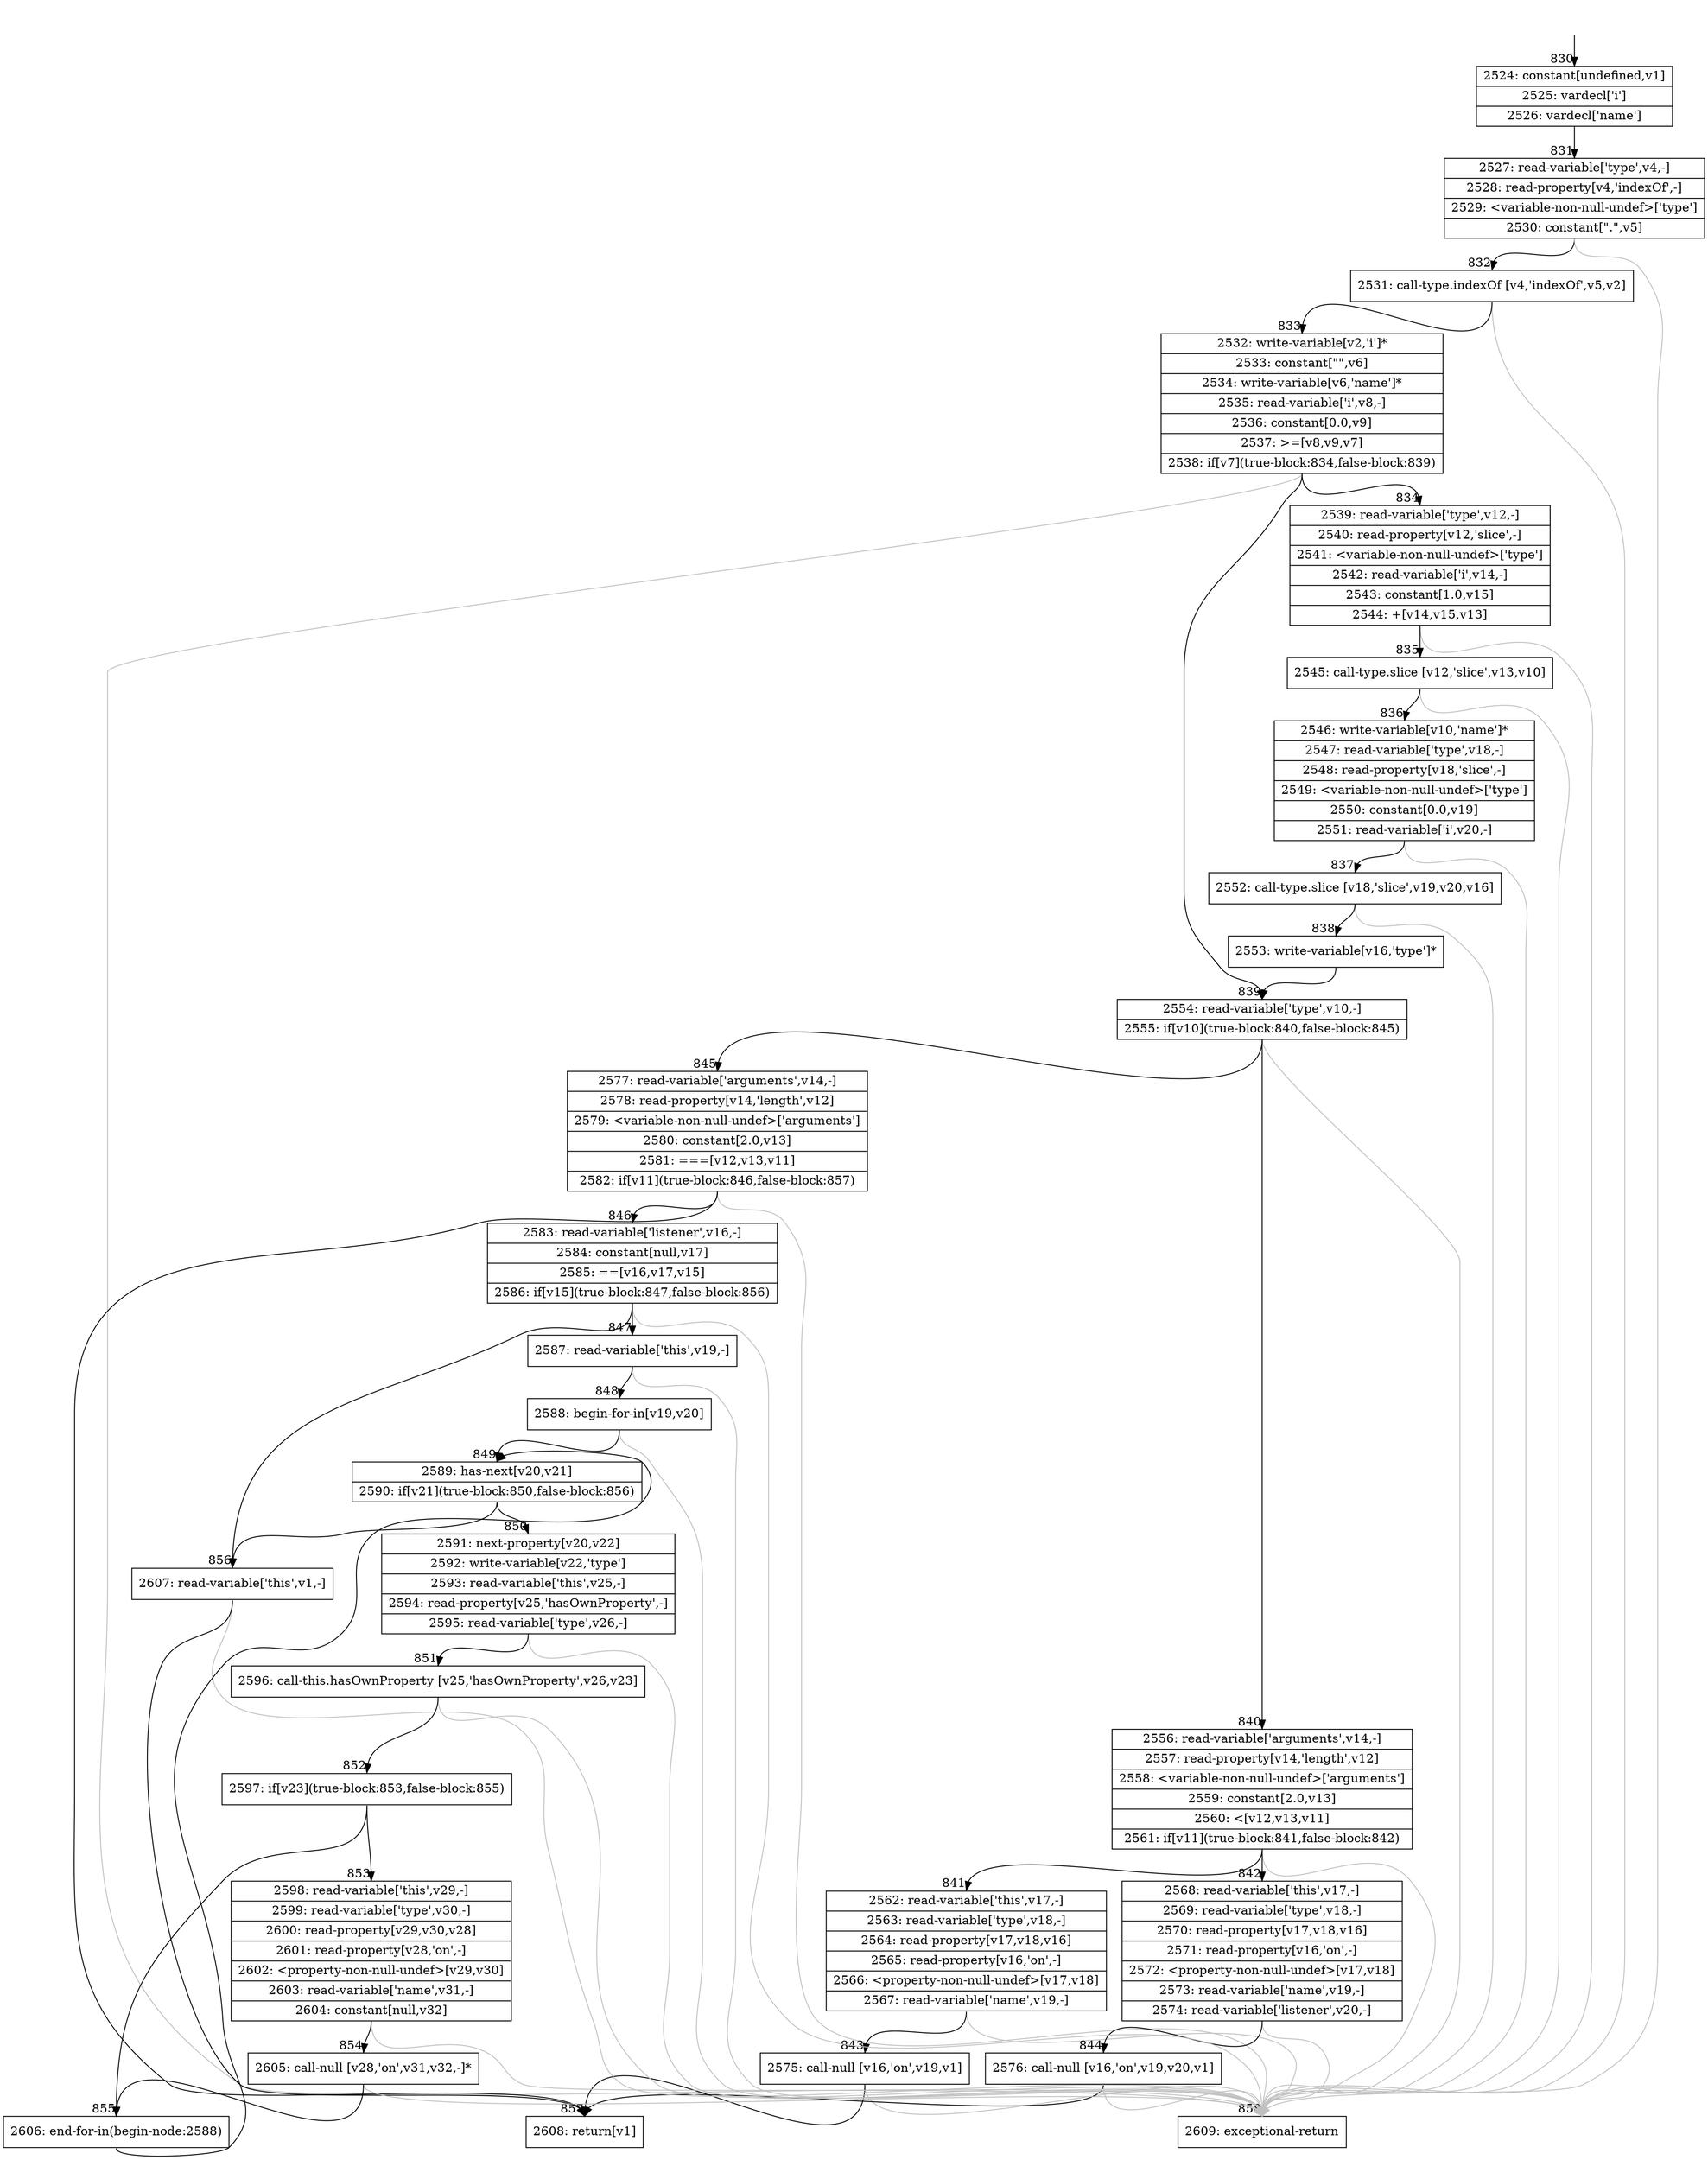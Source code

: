 digraph {
rankdir="TD"
BB_entry81[shape=none,label=""];
BB_entry81 -> BB830 [tailport=s, headport=n, headlabel="    830"]
BB830 [shape=record label="{2524: constant[undefined,v1]|2525: vardecl['i']|2526: vardecl['name']}" ] 
BB830 -> BB831 [tailport=s, headport=n, headlabel="      831"]
BB831 [shape=record label="{2527: read-variable['type',v4,-]|2528: read-property[v4,'indexOf',-]|2529: \<variable-non-null-undef\>['type']|2530: constant[\".\",v5]}" ] 
BB831 -> BB832 [tailport=s, headport=n, headlabel="      832"]
BB831 -> BB858 [tailport=s, headport=n, color=gray, headlabel="      858"]
BB832 [shape=record label="{2531: call-type.indexOf [v4,'indexOf',v5,v2]}" ] 
BB832 -> BB833 [tailport=s, headport=n, headlabel="      833"]
BB832 -> BB858 [tailport=s, headport=n, color=gray]
BB833 [shape=record label="{2532: write-variable[v2,'i']*|2533: constant[\"\",v6]|2534: write-variable[v6,'name']*|2535: read-variable['i',v8,-]|2536: constant[0.0,v9]|2537: \>=[v8,v9,v7]|2538: if[v7](true-block:834,false-block:839)}" ] 
BB833 -> BB834 [tailport=s, headport=n, headlabel="      834"]
BB833 -> BB839 [tailport=s, headport=n, headlabel="      839"]
BB833 -> BB858 [tailport=s, headport=n, color=gray]
BB834 [shape=record label="{2539: read-variable['type',v12,-]|2540: read-property[v12,'slice',-]|2541: \<variable-non-null-undef\>['type']|2542: read-variable['i',v14,-]|2543: constant[1.0,v15]|2544: +[v14,v15,v13]}" ] 
BB834 -> BB835 [tailport=s, headport=n, headlabel="      835"]
BB834 -> BB858 [tailport=s, headport=n, color=gray]
BB835 [shape=record label="{2545: call-type.slice [v12,'slice',v13,v10]}" ] 
BB835 -> BB836 [tailport=s, headport=n, headlabel="      836"]
BB835 -> BB858 [tailport=s, headport=n, color=gray]
BB836 [shape=record label="{2546: write-variable[v10,'name']*|2547: read-variable['type',v18,-]|2548: read-property[v18,'slice',-]|2549: \<variable-non-null-undef\>['type']|2550: constant[0.0,v19]|2551: read-variable['i',v20,-]}" ] 
BB836 -> BB837 [tailport=s, headport=n, headlabel="      837"]
BB836 -> BB858 [tailport=s, headport=n, color=gray]
BB837 [shape=record label="{2552: call-type.slice [v18,'slice',v19,v20,v16]}" ] 
BB837 -> BB838 [tailport=s, headport=n, headlabel="      838"]
BB837 -> BB858 [tailport=s, headport=n, color=gray]
BB838 [shape=record label="{2553: write-variable[v16,'type']*}" ] 
BB838 -> BB839 [tailport=s, headport=n]
BB839 [shape=record label="{2554: read-variable['type',v10,-]|2555: if[v10](true-block:840,false-block:845)}" ] 
BB839 -> BB840 [tailport=s, headport=n, headlabel="      840"]
BB839 -> BB845 [tailport=s, headport=n, headlabel="      845"]
BB839 -> BB858 [tailport=s, headport=n, color=gray]
BB840 [shape=record label="{2556: read-variable['arguments',v14,-]|2557: read-property[v14,'length',v12]|2558: \<variable-non-null-undef\>['arguments']|2559: constant[2.0,v13]|2560: \<[v12,v13,v11]|2561: if[v11](true-block:841,false-block:842)}" ] 
BB840 -> BB841 [tailport=s, headport=n, headlabel="      841"]
BB840 -> BB842 [tailport=s, headport=n, headlabel="      842"]
BB840 -> BB858 [tailport=s, headport=n, color=gray]
BB841 [shape=record label="{2562: read-variable['this',v17,-]|2563: read-variable['type',v18,-]|2564: read-property[v17,v18,v16]|2565: read-property[v16,'on',-]|2566: \<property-non-null-undef\>[v17,v18]|2567: read-variable['name',v19,-]}" ] 
BB841 -> BB843 [tailport=s, headport=n, headlabel="      843"]
BB841 -> BB858 [tailport=s, headport=n, color=gray]
BB842 [shape=record label="{2568: read-variable['this',v17,-]|2569: read-variable['type',v18,-]|2570: read-property[v17,v18,v16]|2571: read-property[v16,'on',-]|2572: \<property-non-null-undef\>[v17,v18]|2573: read-variable['name',v19,-]|2574: read-variable['listener',v20,-]}" ] 
BB842 -> BB844 [tailport=s, headport=n, headlabel="      844"]
BB842 -> BB858 [tailport=s, headport=n, color=gray]
BB843 [shape=record label="{2575: call-null [v16,'on',v19,v1]}" ] 
BB843 -> BB857 [tailport=s, headport=n, headlabel="      857"]
BB843 -> BB858 [tailport=s, headport=n, color=gray]
BB844 [shape=record label="{2576: call-null [v16,'on',v19,v20,v1]}" ] 
BB844 -> BB857 [tailport=s, headport=n]
BB844 -> BB858 [tailport=s, headport=n, color=gray]
BB845 [shape=record label="{2577: read-variable['arguments',v14,-]|2578: read-property[v14,'length',v12]|2579: \<variable-non-null-undef\>['arguments']|2580: constant[2.0,v13]|2581: ===[v12,v13,v11]|2582: if[v11](true-block:846,false-block:857)}" ] 
BB845 -> BB846 [tailport=s, headport=n, headlabel="      846"]
BB845 -> BB857 [tailport=s, headport=n]
BB845 -> BB858 [tailport=s, headport=n, color=gray]
BB846 [shape=record label="{2583: read-variable['listener',v16,-]|2584: constant[null,v17]|2585: ==[v16,v17,v15]|2586: if[v15](true-block:847,false-block:856)}" ] 
BB846 -> BB847 [tailport=s, headport=n, headlabel="      847"]
BB846 -> BB856 [tailport=s, headport=n, headlabel="      856"]
BB846 -> BB858 [tailport=s, headport=n, color=gray]
BB847 [shape=record label="{2587: read-variable['this',v19,-]}" ] 
BB847 -> BB848 [tailport=s, headport=n, headlabel="      848"]
BB847 -> BB858 [tailport=s, headport=n, color=gray]
BB848 [shape=record label="{2588: begin-for-in[v19,v20]}" ] 
BB848 -> BB849 [tailport=s, headport=n, headlabel="      849"]
BB848 -> BB858 [tailport=s, headport=n, color=gray]
BB849 [shape=record label="{2589: has-next[v20,v21]|2590: if[v21](true-block:850,false-block:856)}" ] 
BB849 -> BB850 [tailport=s, headport=n, headlabel="      850"]
BB849 -> BB856 [tailport=s, headport=n]
BB850 [shape=record label="{2591: next-property[v20,v22]|2592: write-variable[v22,'type']|2593: read-variable['this',v25,-]|2594: read-property[v25,'hasOwnProperty',-]|2595: read-variable['type',v26,-]}" ] 
BB850 -> BB851 [tailport=s, headport=n, headlabel="      851"]
BB850 -> BB858 [tailport=s, headport=n, color=gray]
BB851 [shape=record label="{2596: call-this.hasOwnProperty [v25,'hasOwnProperty',v26,v23]}" ] 
BB851 -> BB852 [tailport=s, headport=n, headlabel="      852"]
BB851 -> BB858 [tailport=s, headport=n, color=gray]
BB852 [shape=record label="{2597: if[v23](true-block:853,false-block:855)}" ] 
BB852 -> BB853 [tailport=s, headport=n, headlabel="      853"]
BB852 -> BB855 [tailport=s, headport=n, headlabel="      855"]
BB853 [shape=record label="{2598: read-variable['this',v29,-]|2599: read-variable['type',v30,-]|2600: read-property[v29,v30,v28]|2601: read-property[v28,'on',-]|2602: \<property-non-null-undef\>[v29,v30]|2603: read-variable['name',v31,-]|2604: constant[null,v32]}" ] 
BB853 -> BB854 [tailport=s, headport=n, headlabel="      854"]
BB853 -> BB858 [tailport=s, headport=n, color=gray]
BB854 [shape=record label="{2605: call-null [v28,'on',v31,v32,-]*}" ] 
BB854 -> BB855 [tailport=s, headport=n]
BB854 -> BB858 [tailport=s, headport=n, color=gray]
BB855 [shape=record label="{2606: end-for-in(begin-node:2588)}" ] 
BB855 -> BB849 [tailport=s, headport=n]
BB856 [shape=record label="{2607: read-variable['this',v1,-]}" ] 
BB856 -> BB857 [tailport=s, headport=n]
BB856 -> BB858 [tailport=s, headport=n, color=gray]
BB857 [shape=record label="{2608: return[v1]}" ] 
BB858 [shape=record label="{2609: exceptional-return}" ] 
//#$~ 497
}
